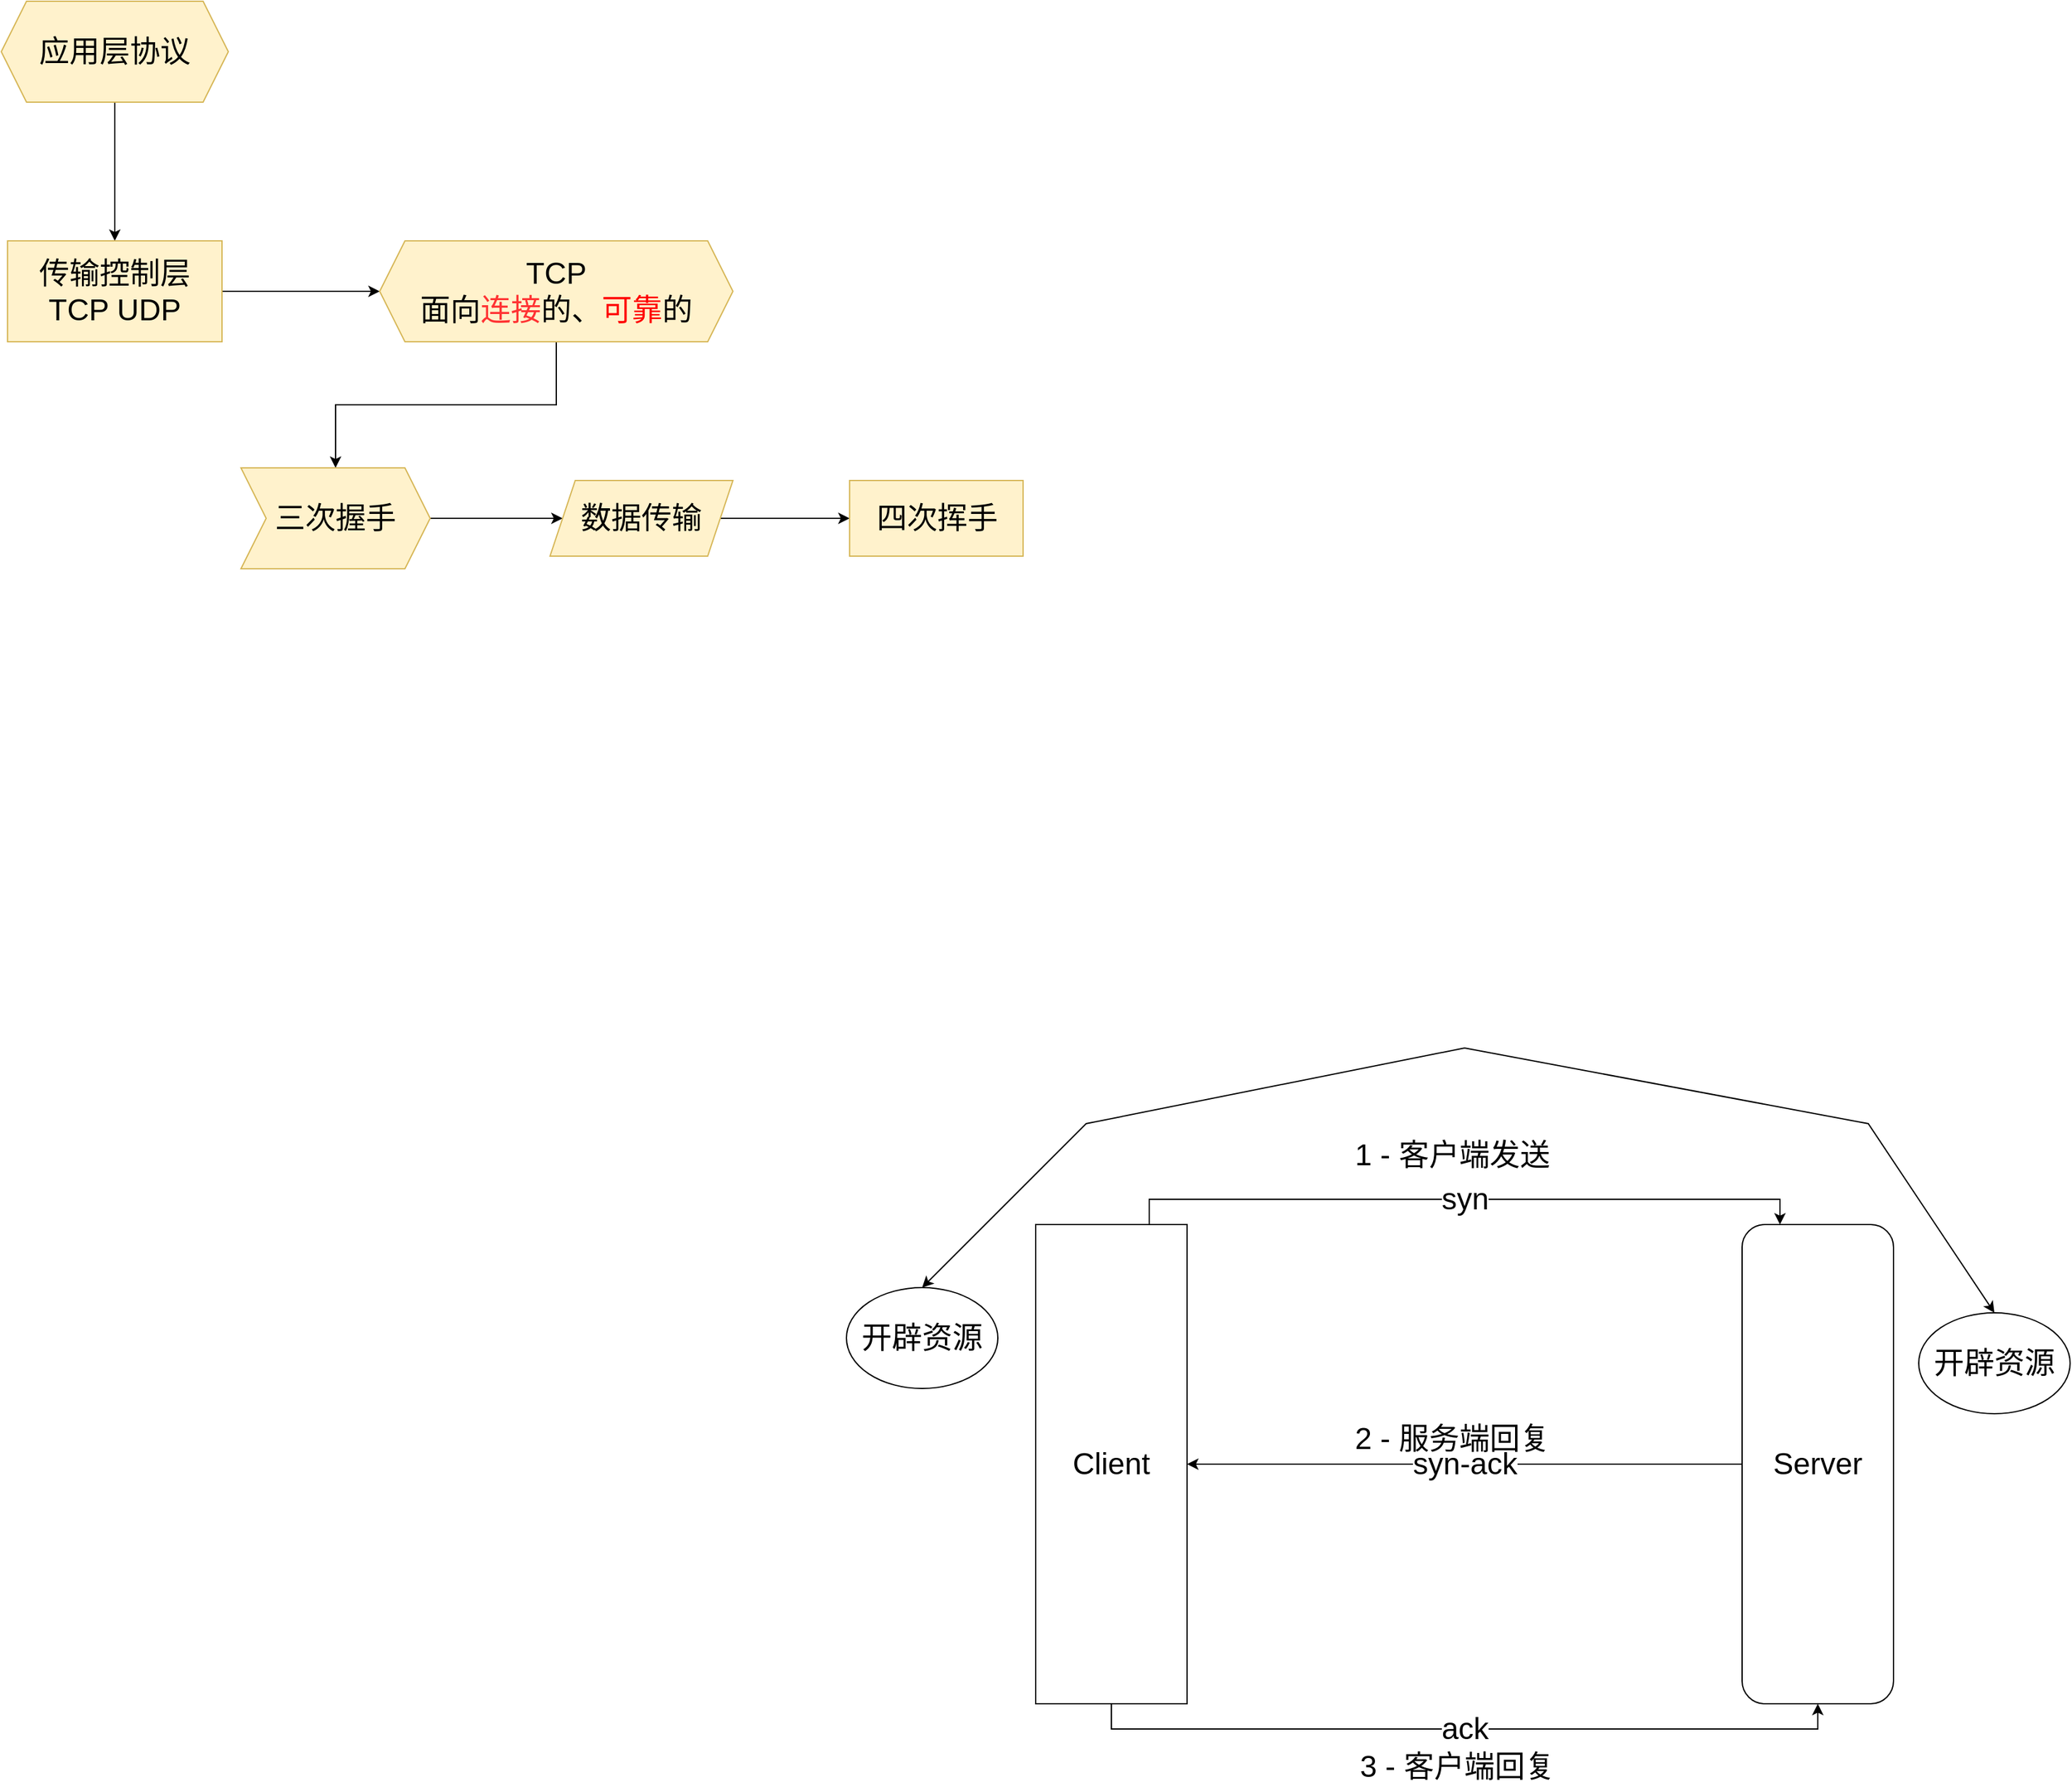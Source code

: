 <mxfile version="15.5.1" type="github">
  <diagram id="5Al7iAfqi5jG3tsOU_jC" name="第 1 页">
    <mxGraphModel dx="2222" dy="2038" grid="1" gridSize="10" guides="1" tooltips="1" connect="1" arrows="1" fold="1" page="1" pageScale="1" pageWidth="827" pageHeight="1169" math="0" shadow="0">
      <root>
        <mxCell id="0" />
        <mxCell id="1" parent="0" />
        <mxCell id="dHwk8FRFukmcRc0aKL5j-6" value="syn" style="edgeStyle=orthogonalEdgeStyle;rounded=0;orthogonalLoop=1;jettySize=auto;html=1;exitX=0.75;exitY=0;exitDx=0;exitDy=0;entryX=0.25;entryY=0;entryDx=0;entryDy=0;fontSize=24;" edge="1" parent="1" source="dHwk8FRFukmcRc0aKL5j-1" target="dHwk8FRFukmcRc0aKL5j-2">
          <mxGeometry relative="1" as="geometry" />
        </mxCell>
        <mxCell id="dHwk8FRFukmcRc0aKL5j-11" value="ack" style="edgeStyle=orthogonalEdgeStyle;rounded=0;orthogonalLoop=1;jettySize=auto;html=1;exitX=0.5;exitY=1;exitDx=0;exitDy=0;entryX=0.5;entryY=1;entryDx=0;entryDy=0;fontSize=24;" edge="1" parent="1" source="dHwk8FRFukmcRc0aKL5j-1" target="dHwk8FRFukmcRc0aKL5j-2">
          <mxGeometry relative="1" as="geometry" />
        </mxCell>
        <mxCell id="dHwk8FRFukmcRc0aKL5j-1" value="&lt;font style=&quot;font-size: 24px&quot;&gt;Client&lt;/font&gt;" style="rounded=0;whiteSpace=wrap;html=1;" vertex="1" parent="1">
          <mxGeometry x="80" y="220" width="120" height="380" as="geometry" />
        </mxCell>
        <mxCell id="dHwk8FRFukmcRc0aKL5j-8" value="syn-ack" style="edgeStyle=orthogonalEdgeStyle;rounded=0;orthogonalLoop=1;jettySize=auto;html=1;entryX=1;entryY=0.5;entryDx=0;entryDy=0;fontSize=24;" edge="1" parent="1" source="dHwk8FRFukmcRc0aKL5j-2" target="dHwk8FRFukmcRc0aKL5j-1">
          <mxGeometry relative="1" as="geometry" />
        </mxCell>
        <mxCell id="dHwk8FRFukmcRc0aKL5j-2" value="&lt;font style=&quot;font-size: 24px&quot;&gt;Server&lt;/font&gt;" style="rounded=1;whiteSpace=wrap;html=1;" vertex="1" parent="1">
          <mxGeometry x="640" y="220" width="120" height="380" as="geometry" />
        </mxCell>
        <mxCell id="dHwk8FRFukmcRc0aKL5j-7" value="1 - 客户端发送" style="text;html=1;align=center;verticalAlign=middle;resizable=0;points=[];autosize=1;strokeColor=none;fillColor=none;fontSize=24;" vertex="1" parent="1">
          <mxGeometry x="325" y="150" width="170" height="30" as="geometry" />
        </mxCell>
        <mxCell id="dHwk8FRFukmcRc0aKL5j-9" value="2 - 服务端回复" style="text;html=1;align=center;verticalAlign=middle;resizable=0;points=[];autosize=1;strokeColor=none;fillColor=none;fontSize=24;" vertex="1" parent="1">
          <mxGeometry x="325" y="375" width="170" height="30" as="geometry" />
        </mxCell>
        <mxCell id="dHwk8FRFukmcRc0aKL5j-12" value="3 - 客户端回复" style="text;html=1;align=center;verticalAlign=middle;resizable=0;points=[];autosize=1;strokeColor=none;fillColor=none;fontSize=24;" vertex="1" parent="1">
          <mxGeometry x="329" y="635" width="170" height="30" as="geometry" />
        </mxCell>
        <mxCell id="dHwk8FRFukmcRc0aKL5j-14" value="开辟资源" style="ellipse;whiteSpace=wrap;html=1;fontSize=24;" vertex="1" parent="1">
          <mxGeometry x="-70" y="270" width="120" height="80" as="geometry" />
        </mxCell>
        <mxCell id="dHwk8FRFukmcRc0aKL5j-15" value="开辟资源" style="ellipse;whiteSpace=wrap;html=1;fontSize=24;" vertex="1" parent="1">
          <mxGeometry x="780" y="290" width="120" height="80" as="geometry" />
        </mxCell>
        <mxCell id="dHwk8FRFukmcRc0aKL5j-18" value="" style="endArrow=classic;startArrow=classic;html=1;rounded=0;fontSize=24;entryX=0.5;entryY=0;entryDx=0;entryDy=0;exitX=0.5;exitY=0;exitDx=0;exitDy=0;" edge="1" parent="1" source="dHwk8FRFukmcRc0aKL5j-14" target="dHwk8FRFukmcRc0aKL5j-15">
          <mxGeometry width="50" height="50" relative="1" as="geometry">
            <mxPoint x="320" y="480" as="sourcePoint" />
            <mxPoint x="370" y="430" as="targetPoint" />
            <Array as="points">
              <mxPoint x="120" y="140" />
              <mxPoint x="420" y="80" />
              <mxPoint x="740" y="140" />
            </Array>
          </mxGeometry>
        </mxCell>
        <mxCell id="dHwk8FRFukmcRc0aKL5j-21" value="" style="edgeStyle=orthogonalEdgeStyle;rounded=0;orthogonalLoop=1;jettySize=auto;html=1;fontSize=24;" edge="1" parent="1" source="dHwk8FRFukmcRc0aKL5j-19" target="dHwk8FRFukmcRc0aKL5j-20">
          <mxGeometry relative="1" as="geometry" />
        </mxCell>
        <mxCell id="dHwk8FRFukmcRc0aKL5j-19" value="应用层协议" style="shape=hexagon;perimeter=hexagonPerimeter2;whiteSpace=wrap;html=1;fixedSize=1;fontSize=24;fillColor=#fff2cc;strokeColor=#d6b656;" vertex="1" parent="1">
          <mxGeometry x="-740" y="-750" width="180" height="80" as="geometry" />
        </mxCell>
        <mxCell id="dHwk8FRFukmcRc0aKL5j-23" value="" style="edgeStyle=orthogonalEdgeStyle;rounded=0;orthogonalLoop=1;jettySize=auto;html=1;fontSize=24;" edge="1" parent="1" source="dHwk8FRFukmcRc0aKL5j-20" target="dHwk8FRFukmcRc0aKL5j-22">
          <mxGeometry relative="1" as="geometry" />
        </mxCell>
        <mxCell id="dHwk8FRFukmcRc0aKL5j-20" value="传输控制层&lt;br&gt;TCP UDP" style="whiteSpace=wrap;html=1;fontSize=24;strokeColor=#d6b656;fillColor=#fff2cc;" vertex="1" parent="1">
          <mxGeometry x="-735" y="-560" width="170" height="80" as="geometry" />
        </mxCell>
        <mxCell id="dHwk8FRFukmcRc0aKL5j-25" value="" style="edgeStyle=orthogonalEdgeStyle;rounded=0;orthogonalLoop=1;jettySize=auto;html=1;fontSize=24;fontColor=#FF0000;" edge="1" parent="1" source="dHwk8FRFukmcRc0aKL5j-22" target="dHwk8FRFukmcRc0aKL5j-24">
          <mxGeometry relative="1" as="geometry" />
        </mxCell>
        <mxCell id="dHwk8FRFukmcRc0aKL5j-22" value="TCP&lt;br&gt;面向&lt;font color=&quot;#ff3333&quot;&gt;连接&lt;/font&gt;的、&lt;font color=&quot;#ff0000&quot;&gt;可靠&lt;/font&gt;的" style="shape=hexagon;perimeter=hexagonPerimeter2;whiteSpace=wrap;html=1;fixedSize=1;fontSize=24;strokeColor=#d6b656;fillColor=#fff2cc;" vertex="1" parent="1">
          <mxGeometry x="-440" y="-560" width="280" height="80" as="geometry" />
        </mxCell>
        <mxCell id="dHwk8FRFukmcRc0aKL5j-27" value="" style="edgeStyle=orthogonalEdgeStyle;rounded=0;orthogonalLoop=1;jettySize=auto;html=1;fontSize=24;fontColor=#FF0000;" edge="1" parent="1" source="dHwk8FRFukmcRc0aKL5j-24" target="dHwk8FRFukmcRc0aKL5j-26">
          <mxGeometry relative="1" as="geometry" />
        </mxCell>
        <mxCell id="dHwk8FRFukmcRc0aKL5j-24" value="三次握手" style="shape=step;perimeter=stepPerimeter;whiteSpace=wrap;html=1;fixedSize=1;fontSize=24;strokeColor=#d6b656;fillColor=#fff2cc;" vertex="1" parent="1">
          <mxGeometry x="-550" y="-380" width="150" height="80" as="geometry" />
        </mxCell>
        <mxCell id="dHwk8FRFukmcRc0aKL5j-29" value="" style="edgeStyle=orthogonalEdgeStyle;rounded=0;orthogonalLoop=1;jettySize=auto;html=1;fontSize=24;fontColor=#FF0000;" edge="1" parent="1" source="dHwk8FRFukmcRc0aKL5j-26" target="dHwk8FRFukmcRc0aKL5j-28">
          <mxGeometry relative="1" as="geometry" />
        </mxCell>
        <mxCell id="dHwk8FRFukmcRc0aKL5j-26" value="数据传输" style="shape=parallelogram;perimeter=parallelogramPerimeter;whiteSpace=wrap;html=1;fixedSize=1;fontSize=24;strokeColor=#d6b656;fillColor=#fff2cc;" vertex="1" parent="1">
          <mxGeometry x="-305" y="-370" width="145" height="60" as="geometry" />
        </mxCell>
        <mxCell id="dHwk8FRFukmcRc0aKL5j-28" value="四次挥手" style="whiteSpace=wrap;html=1;fontSize=24;strokeColor=#d6b656;fillColor=#fff2cc;" vertex="1" parent="1">
          <mxGeometry x="-67.5" y="-370" width="137.5" height="60" as="geometry" />
        </mxCell>
      </root>
    </mxGraphModel>
  </diagram>
</mxfile>
